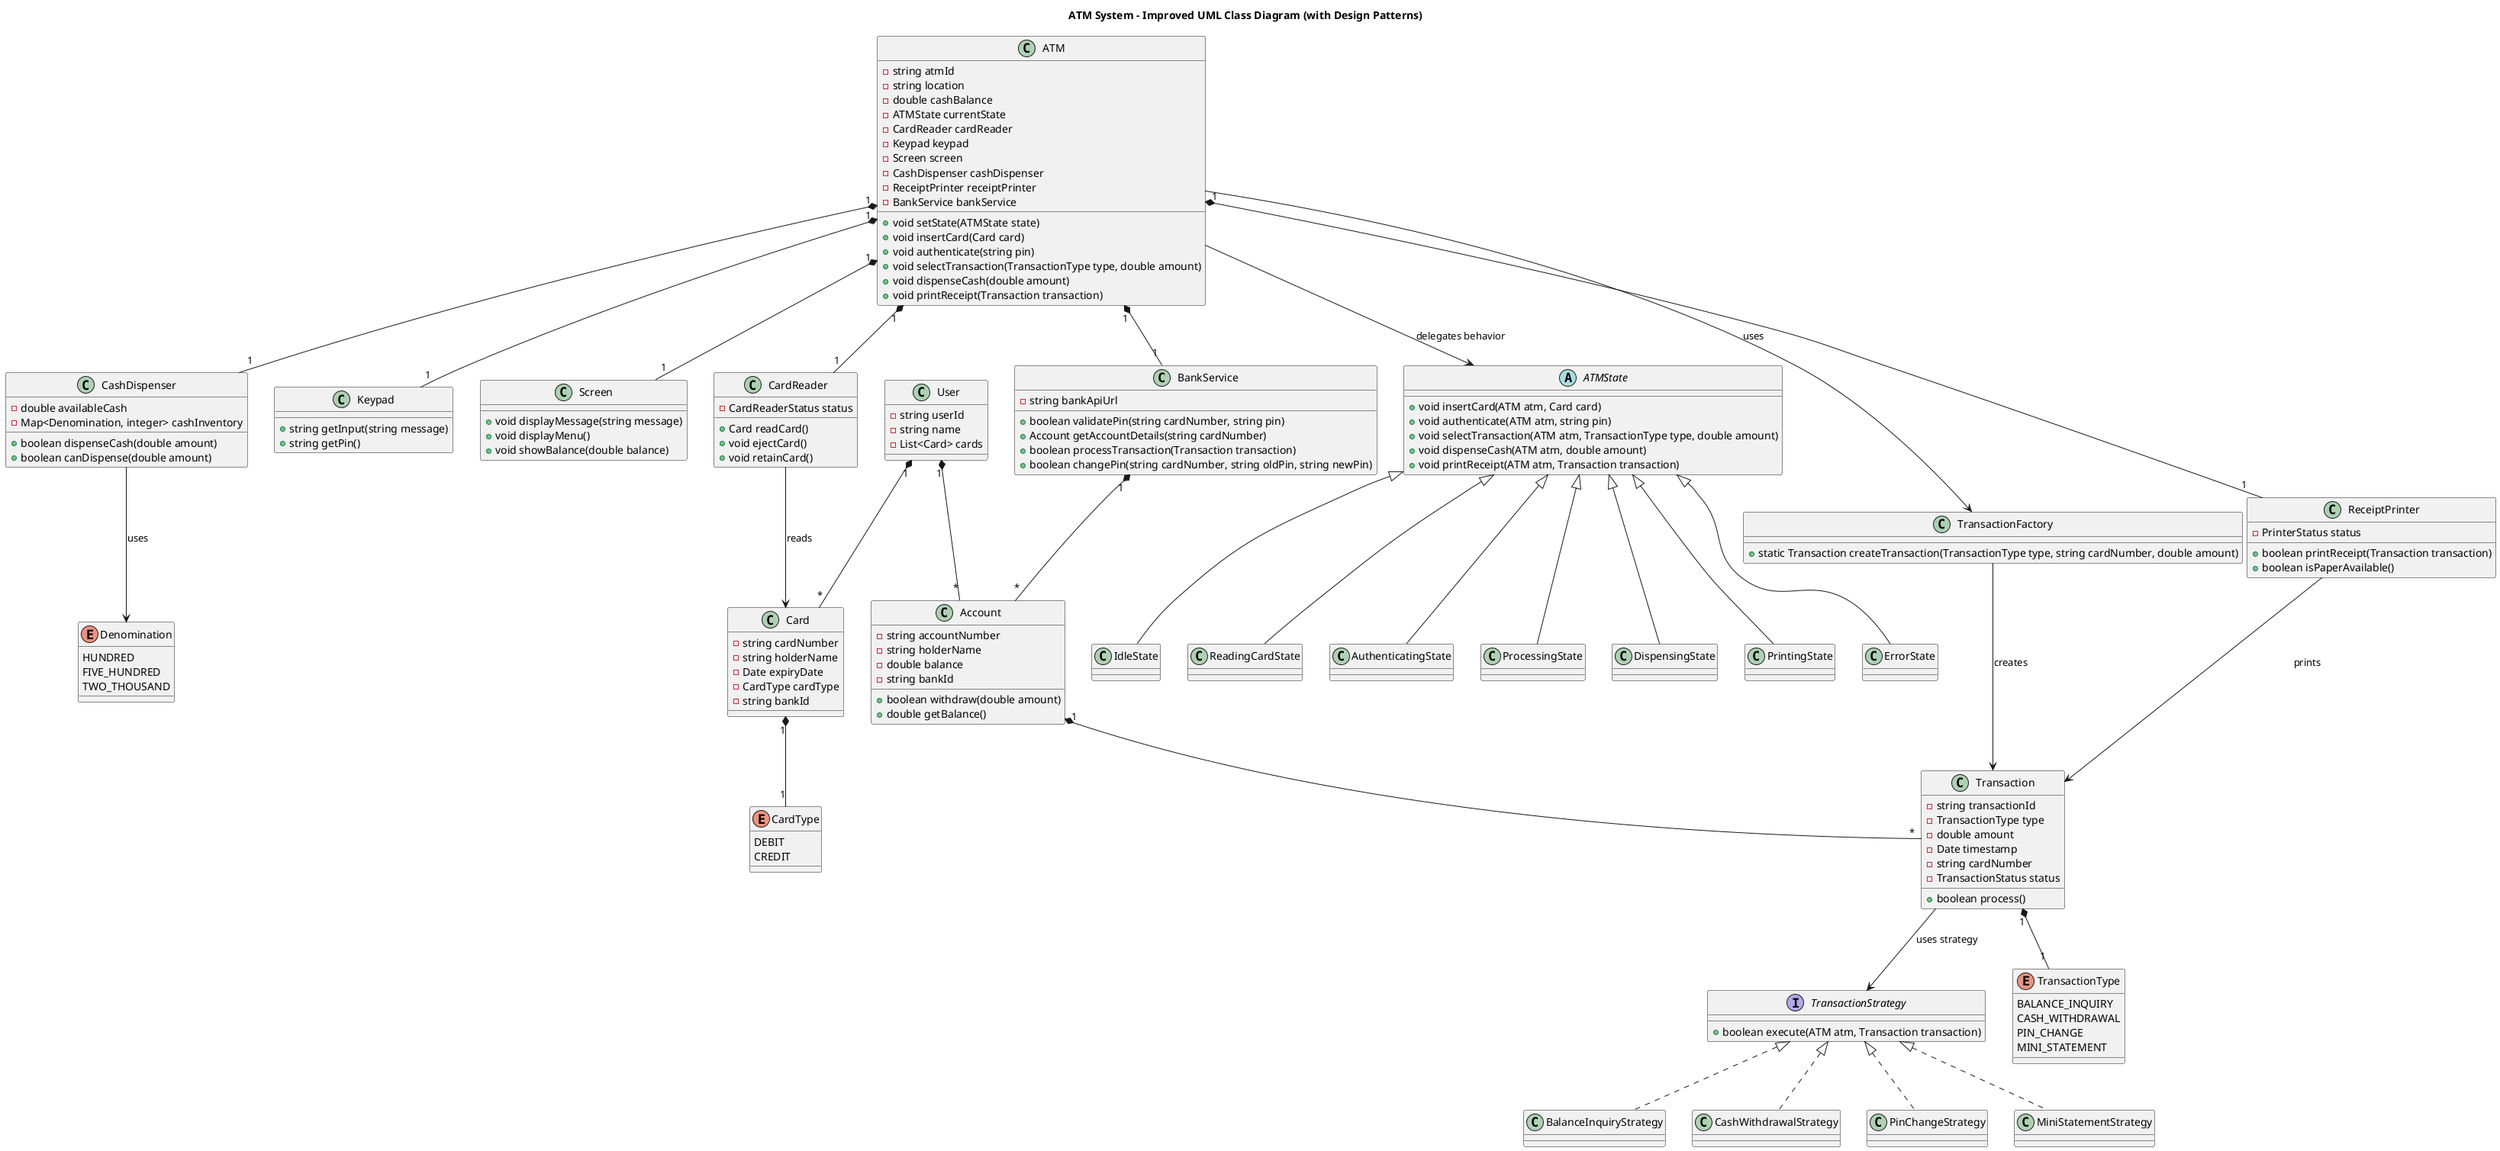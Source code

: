 @startuml
title ATM System - Improved UML Class Diagram (with Design Patterns)

' ================== ATM Core ==================
class ATM {
    - string atmId
    - string location
    - double cashBalance
    - ATMState currentState
    - CardReader cardReader
    - Keypad keypad
    - Screen screen
    - CashDispenser cashDispenser
    - ReceiptPrinter receiptPrinter
    - BankService bankService
    + void setState(ATMState state)
    + void insertCard(Card card)
    + void authenticate(string pin)
    + void selectTransaction(TransactionType type, double amount)
    + void dispenseCash(double amount)
    + void printReceipt(Transaction transaction)
}

class Card {
    - string cardNumber
    - string holderName
    - Date expiryDate
    - CardType cardType
    - string bankId
}

class CardReader {
    - CardReaderStatus status
    + Card readCard()
    + void ejectCard()
    + void retainCard()
}

class Keypad {
    + string getInput(string message)
    + string getPin()
}

class Screen {
    + void displayMessage(string message)
    + void displayMenu()
    + void showBalance(double balance)
}

class CashDispenser {
    - double availableCash
    - Map<Denomination, integer> cashInventory
    + boolean dispenseCash(double amount)
    + boolean canDispense(double amount)
}

class ReceiptPrinter {
    - PrinterStatus status
    + boolean printReceipt(Transaction transaction)
    + boolean isPaperAvailable()
}

class BankService {
    - string bankApiUrl
    + boolean validatePin(string cardNumber, string pin)
    + Account getAccountDetails(string cardNumber)
    + boolean processTransaction(Transaction transaction)
    + boolean changePin(string cardNumber, string oldPin, string newPin)
}

class Account {
    - string accountNumber
    - string holderName
    - double balance
    - string bankId
    + boolean withdraw(double amount)
    + double getBalance()
}

class Transaction {
    - string transactionId
    - TransactionType type
    - double amount
    - Date timestamp
    - string cardNumber
    - TransactionStatus status
    + boolean process()
}

class User {
    - string userId
    - string name
    - List<Card> cards
}

' ================== STATE PATTERN ==================
abstract class ATMState {
    + void insertCard(ATM atm, Card card)
    + void authenticate(ATM atm, string pin)
    + void selectTransaction(ATM atm, TransactionType type, double amount)
    + void dispenseCash(ATM atm, double amount)
    + void printReceipt(ATM atm, Transaction transaction)
}

class IdleState
class ReadingCardState
class AuthenticatingState
class ProcessingState
class DispensingState
class PrintingState
class ErrorState

ATMState <|-- IdleState
ATMState <|-- ReadingCardState
ATMState <|-- AuthenticatingState
ATMState <|-- ProcessingState
ATMState <|-- DispensingState
ATMState <|-- PrintingState
ATMState <|-- ErrorState

ATM --> ATMState : delegates behavior

' ================== STRATEGY PATTERN ==================
interface TransactionStrategy {
    + boolean execute(ATM atm, Transaction transaction)
}

class BalanceInquiryStrategy
class CashWithdrawalStrategy
class PinChangeStrategy
class MiniStatementStrategy

TransactionStrategy <|.. BalanceInquiryStrategy
TransactionStrategy <|.. CashWithdrawalStrategy
TransactionStrategy <|.. PinChangeStrategy
TransactionStrategy <|.. MiniStatementStrategy

' ================== FACTORY PATTERN ==================
class TransactionFactory {
    + static Transaction createTransaction(TransactionType type, string cardNumber, double amount)
}

ATM --> TransactionFactory : uses
TransactionFactory --> Transaction : creates
Transaction --> TransactionStrategy : uses strategy

' ================== ENUMS ==================
enum TransactionType {
    BALANCE_INQUIRY
    CASH_WITHDRAWAL
    PIN_CHANGE
    MINI_STATEMENT
}

enum CardType {
    DEBIT
    CREDIT
}

enum Denomination {
    HUNDRED
    FIVE_HUNDRED
    TWO_THOUSAND
}

' ================== RELATIONSHIPS ==================
ATM "1" *-- "1" CardReader
ATM "1" *-- "1" Keypad
ATM "1" *-- "1" Screen
ATM "1" *-- "1" CashDispenser
ATM "1" *-- "1" ReceiptPrinter
ATM "1" *-- "1" BankService

Card "1" *-- "1" CardType
BankService "1" *-- "*" Account
Account "1" *-- "*" Transaction
Transaction "1" *-- "1" TransactionType
User "1" *-- "*" Card
User "1" *-- "*" Account

CardReader --> Card : reads
CashDispenser --> Denomination : uses
ReceiptPrinter --> Transaction : prints

@enduml
